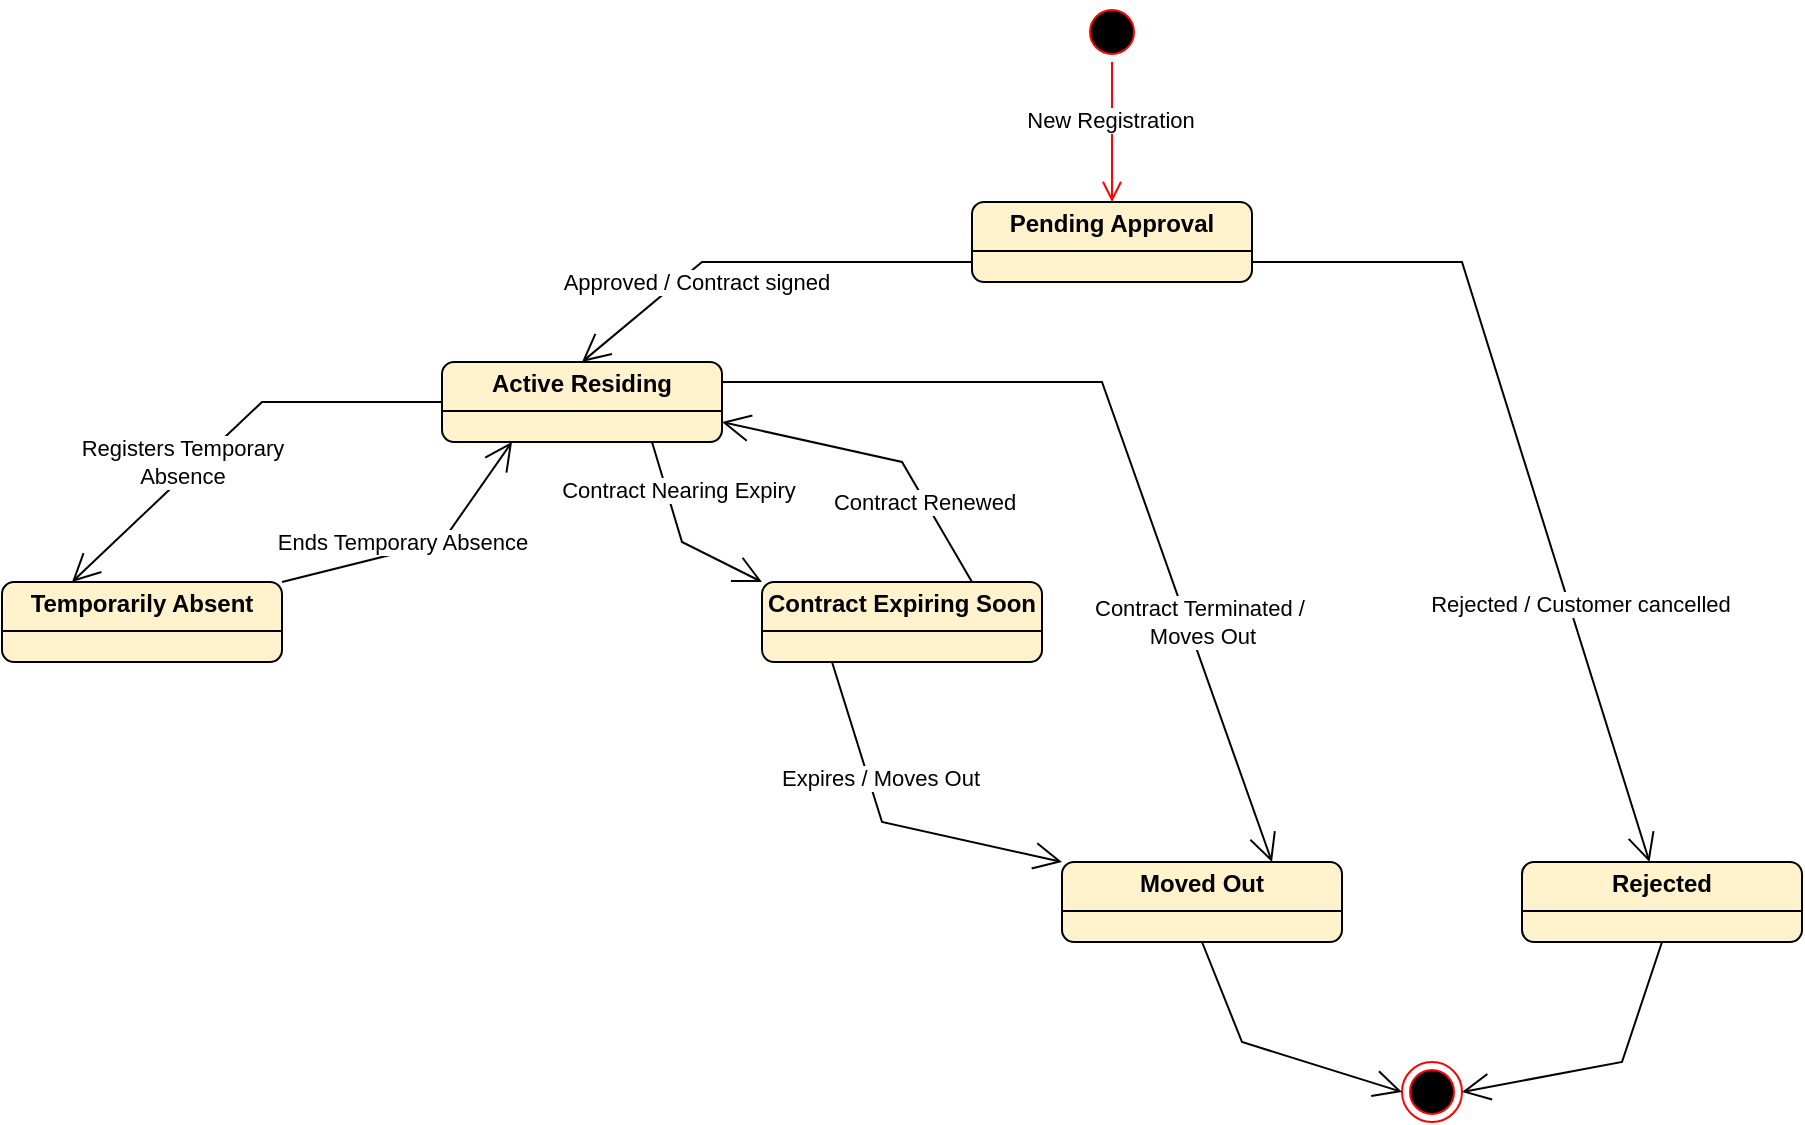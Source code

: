<mxfile version="27.1.1">
  <diagram name="Trang-1" id="gt23MECRmC9eGhrMP80W">
    <mxGraphModel dx="1869" dy="562" grid="1" gridSize="10" guides="1" tooltips="1" connect="1" arrows="1" fold="1" page="1" pageScale="1" pageWidth="827" pageHeight="1169" math="0" shadow="0">
      <root>
        <mxCell id="0" />
        <mxCell id="1" parent="0" />
        <mxCell id="2EM5L-1oZQc2lYcwiExf-1" value="" style="ellipse;html=1;shape=startState;fillColor=#000000;strokeColor=#ff0000;" vertex="1" parent="1">
          <mxGeometry x="-30" y="80" width="30" height="30" as="geometry" />
        </mxCell>
        <mxCell id="2EM5L-1oZQc2lYcwiExf-2" value="" style="edgeStyle=orthogonalEdgeStyle;html=1;verticalAlign=bottom;endArrow=open;endSize=8;strokeColor=#ff0000;rounded=0;entryX=0.5;entryY=0;entryDx=0;entryDy=0;" edge="1" source="2EM5L-1oZQc2lYcwiExf-1" parent="1" target="2EM5L-1oZQc2lYcwiExf-7">
          <mxGeometry relative="1" as="geometry">
            <mxPoint x="-15" y="190" as="targetPoint" />
          </mxGeometry>
        </mxCell>
        <mxCell id="2EM5L-1oZQc2lYcwiExf-5" value="New Registration" style="edgeLabel;html=1;align=center;verticalAlign=middle;resizable=0;points=[];" vertex="1" connectable="0" parent="2EM5L-1oZQc2lYcwiExf-2">
          <mxGeometry x="-0.187" y="-1" relative="1" as="geometry">
            <mxPoint as="offset" />
          </mxGeometry>
        </mxCell>
        <mxCell id="2EM5L-1oZQc2lYcwiExf-7" value="&lt;p style=&quot;margin:0px;margin-top:4px;text-align:center;&quot;&gt;&lt;b&gt;Pending Approval&lt;/b&gt;&lt;/p&gt;&lt;hr size=&quot;1&quot; style=&quot;border-style:solid;&quot;&gt;&lt;div style=&quot;height:2px;&quot;&gt;&lt;/div&gt;" style="verticalAlign=top;align=left;overflow=fill;html=1;whiteSpace=wrap;rounded=1;fillColor=#fff2cc;strokeColor=light-dark(#000000, #6d5100);" vertex="1" parent="1">
          <mxGeometry x="-85" y="180" width="140" height="40" as="geometry" />
        </mxCell>
        <mxCell id="2EM5L-1oZQc2lYcwiExf-9" value="&lt;p style=&quot;margin:0px;margin-top:4px;text-align:center;&quot;&gt;&lt;b&gt;Active Residing&lt;/b&gt;&lt;/p&gt;&lt;hr size=&quot;1&quot; style=&quot;border-style:solid;&quot;&gt;&lt;div style=&quot;height:2px;&quot;&gt;&lt;/div&gt;" style="verticalAlign=top;align=left;overflow=fill;html=1;whiteSpace=wrap;rounded=1;fillColor=#fff2cc;strokeColor=light-dark(#000000, #6d5100);" vertex="1" parent="1">
          <mxGeometry x="-350" y="260" width="140" height="40" as="geometry" />
        </mxCell>
        <mxCell id="2EM5L-1oZQc2lYcwiExf-10" value="&lt;p style=&quot;margin:0px;margin-top:4px;text-align:center;&quot;&gt;&lt;b&gt;Temporarily Absent&lt;/b&gt;&lt;/p&gt;&lt;hr size=&quot;1&quot; style=&quot;border-style:solid;&quot;&gt;&lt;div style=&quot;height:2px;&quot;&gt;&lt;/div&gt;" style="verticalAlign=top;align=left;overflow=fill;html=1;whiteSpace=wrap;rounded=1;fillColor=#fff2cc;strokeColor=light-dark(#000000, #6d5100);" vertex="1" parent="1">
          <mxGeometry x="-570" y="370" width="140" height="40" as="geometry" />
        </mxCell>
        <mxCell id="2EM5L-1oZQc2lYcwiExf-11" value="&lt;p style=&quot;margin:0px;margin-top:4px;text-align:center;&quot;&gt;&lt;b&gt;Contract Expiring Soon&lt;/b&gt;&lt;/p&gt;&lt;hr size=&quot;1&quot; style=&quot;border-style:solid;&quot;&gt;&lt;div style=&quot;height:2px;&quot;&gt;&lt;/div&gt;" style="verticalAlign=top;align=left;overflow=fill;html=1;whiteSpace=wrap;rounded=1;fillColor=#fff2cc;strokeColor=light-dark(#000000, #6d5100);" vertex="1" parent="1">
          <mxGeometry x="-190" y="370" width="140" height="40" as="geometry" />
        </mxCell>
        <mxCell id="2EM5L-1oZQc2lYcwiExf-12" value="&lt;p style=&quot;margin:0px;margin-top:4px;text-align:center;&quot;&gt;&lt;b&gt;Moved Out&lt;/b&gt;&lt;/p&gt;&lt;hr size=&quot;1&quot; style=&quot;border-style:solid;&quot;&gt;&lt;div style=&quot;height:2px;&quot;&gt;&lt;/div&gt;" style="verticalAlign=top;align=left;overflow=fill;html=1;whiteSpace=wrap;rounded=1;fillColor=#fff2cc;strokeColor=light-dark(#000000, #6d5100);" vertex="1" parent="1">
          <mxGeometry x="-40" y="510" width="140" height="40" as="geometry" />
        </mxCell>
        <mxCell id="2EM5L-1oZQc2lYcwiExf-13" value="&lt;p style=&quot;margin:0px;margin-top:4px;text-align:center;&quot;&gt;&lt;b&gt;Rejected&lt;/b&gt;&lt;/p&gt;&lt;hr size=&quot;1&quot; style=&quot;border-style:solid;&quot;&gt;&lt;div style=&quot;height:2px;&quot;&gt;&lt;/div&gt;" style="verticalAlign=top;align=left;overflow=fill;html=1;whiteSpace=wrap;rounded=1;fillColor=#fff2cc;strokeColor=light-dark(#000000, #6d5100);" vertex="1" parent="1">
          <mxGeometry x="190" y="510" width="140" height="40" as="geometry" />
        </mxCell>
        <mxCell id="2EM5L-1oZQc2lYcwiExf-14" value="" style="endArrow=open;endFill=1;endSize=12;html=1;rounded=0;exitX=0;exitY=0.75;exitDx=0;exitDy=0;entryX=0.5;entryY=0;entryDx=0;entryDy=0;" edge="1" parent="1" source="2EM5L-1oZQc2lYcwiExf-7" target="2EM5L-1oZQc2lYcwiExf-9">
          <mxGeometry width="160" relative="1" as="geometry">
            <mxPoint x="-70" y="300" as="sourcePoint" />
            <mxPoint x="90" y="300" as="targetPoint" />
            <Array as="points">
              <mxPoint x="-220" y="210" />
            </Array>
          </mxGeometry>
        </mxCell>
        <mxCell id="2EM5L-1oZQc2lYcwiExf-15" value="Approved / Contract signed" style="edgeLabel;html=1;align=center;verticalAlign=middle;resizable=0;points=[];" vertex="1" connectable="0" parent="2EM5L-1oZQc2lYcwiExf-14">
          <mxGeometry x="-0.028" y="3" relative="1" as="geometry">
            <mxPoint x="-35" y="7" as="offset" />
          </mxGeometry>
        </mxCell>
        <mxCell id="2EM5L-1oZQc2lYcwiExf-16" value="" style="endArrow=open;endFill=1;endSize=12;html=1;rounded=0;exitX=1;exitY=0.75;exitDx=0;exitDy=0;" edge="1" parent="1" source="2EM5L-1oZQc2lYcwiExf-7" target="2EM5L-1oZQc2lYcwiExf-13">
          <mxGeometry width="160" relative="1" as="geometry">
            <mxPoint x="315" y="250" as="sourcePoint" />
            <mxPoint x="120" y="300" as="targetPoint" />
            <Array as="points">
              <mxPoint x="160" y="210" />
            </Array>
          </mxGeometry>
        </mxCell>
        <mxCell id="2EM5L-1oZQc2lYcwiExf-17" value="Rejected / Customer cancelled" style="edgeLabel;html=1;align=center;verticalAlign=middle;resizable=0;points=[];" vertex="1" connectable="0" parent="2EM5L-1oZQc2lYcwiExf-16">
          <mxGeometry x="-0.028" y="3" relative="1" as="geometry">
            <mxPoint x="26" y="77" as="offset" />
          </mxGeometry>
        </mxCell>
        <mxCell id="2EM5L-1oZQc2lYcwiExf-18" value="" style="endArrow=open;endFill=1;endSize=12;html=1;rounded=0;exitX=0.75;exitY=1;exitDx=0;exitDy=0;entryX=0;entryY=0;entryDx=0;entryDy=0;" edge="1" parent="1" source="2EM5L-1oZQc2lYcwiExf-9" target="2EM5L-1oZQc2lYcwiExf-11">
          <mxGeometry width="160" relative="1" as="geometry">
            <mxPoint x="-135" y="350" as="sourcePoint" />
            <mxPoint x="-330" y="400" as="targetPoint" />
            <Array as="points">
              <mxPoint x="-230" y="350" />
            </Array>
          </mxGeometry>
        </mxCell>
        <mxCell id="2EM5L-1oZQc2lYcwiExf-19" value="Contract Nearing Expiry" style="edgeLabel;html=1;align=center;verticalAlign=middle;resizable=0;points=[];" vertex="1" connectable="0" parent="2EM5L-1oZQc2lYcwiExf-18">
          <mxGeometry x="-0.028" y="3" relative="1" as="geometry">
            <mxPoint x="-4" y="-20" as="offset" />
          </mxGeometry>
        </mxCell>
        <mxCell id="2EM5L-1oZQc2lYcwiExf-20" value="" style="endArrow=open;endFill=1;endSize=12;html=1;rounded=0;exitX=1;exitY=0.25;exitDx=0;exitDy=0;entryX=0.75;entryY=0;entryDx=0;entryDy=0;" edge="1" parent="1" source="2EM5L-1oZQc2lYcwiExf-9" target="2EM5L-1oZQc2lYcwiExf-12">
          <mxGeometry width="160" relative="1" as="geometry">
            <mxPoint x="-120" y="290" as="sourcePoint" />
            <mxPoint x="109" y="590" as="targetPoint" />
            <Array as="points">
              <mxPoint x="-20" y="270" />
            </Array>
          </mxGeometry>
        </mxCell>
        <mxCell id="2EM5L-1oZQc2lYcwiExf-21" value="Contract Terminated /&amp;nbsp;&lt;div&gt;Moves Out&lt;/div&gt;" style="edgeLabel;html=1;align=center;verticalAlign=middle;resizable=0;points=[];" vertex="1" connectable="0" parent="2EM5L-1oZQc2lYcwiExf-20">
          <mxGeometry x="-0.028" y="3" relative="1" as="geometry">
            <mxPoint x="38" y="96" as="offset" />
          </mxGeometry>
        </mxCell>
        <mxCell id="2EM5L-1oZQc2lYcwiExf-22" value="" style="endArrow=open;endFill=1;endSize=12;html=1;rounded=0;exitX=0.75;exitY=0;exitDx=0;exitDy=0;entryX=1;entryY=0.75;entryDx=0;entryDy=0;" edge="1" parent="1" source="2EM5L-1oZQc2lYcwiExf-11" target="2EM5L-1oZQc2lYcwiExf-9">
          <mxGeometry width="160" relative="1" as="geometry">
            <mxPoint x="-130" y="240" as="sourcePoint" />
            <mxPoint x="-40" y="310" as="targetPoint" />
            <Array as="points">
              <mxPoint x="-120" y="310" />
            </Array>
          </mxGeometry>
        </mxCell>
        <mxCell id="2EM5L-1oZQc2lYcwiExf-23" value="Contract Renewed" style="edgeLabel;html=1;align=center;verticalAlign=middle;resizable=0;points=[];" vertex="1" connectable="0" parent="2EM5L-1oZQc2lYcwiExf-22">
          <mxGeometry x="-0.028" y="3" relative="1" as="geometry">
            <mxPoint x="20" y="19" as="offset" />
          </mxGeometry>
        </mxCell>
        <mxCell id="2EM5L-1oZQc2lYcwiExf-24" value="" style="endArrow=open;endFill=1;endSize=12;html=1;rounded=0;exitX=0.25;exitY=1;exitDx=0;exitDy=0;entryX=0;entryY=0;entryDx=0;entryDy=0;" edge="1" parent="1" source="2EM5L-1oZQc2lYcwiExf-11" target="2EM5L-1oZQc2lYcwiExf-12">
          <mxGeometry width="160" relative="1" as="geometry">
            <mxPoint x="-140" y="410" as="sourcePoint" />
            <mxPoint x="-60" y="490" as="targetPoint" />
            <Array as="points">
              <mxPoint x="-130" y="490" />
            </Array>
          </mxGeometry>
        </mxCell>
        <mxCell id="2EM5L-1oZQc2lYcwiExf-25" value="Expires / Moves Out" style="edgeLabel;html=1;align=center;verticalAlign=middle;resizable=0;points=[];" vertex="1" connectable="0" parent="2EM5L-1oZQc2lYcwiExf-24">
          <mxGeometry x="-0.028" y="3" relative="1" as="geometry">
            <mxPoint x="-4" y="-20" as="offset" />
          </mxGeometry>
        </mxCell>
        <mxCell id="2EM5L-1oZQc2lYcwiExf-26" value="" style="ellipse;html=1;shape=endState;fillColor=#000000;strokeColor=#ff0000;" vertex="1" parent="1">
          <mxGeometry x="130" y="610" width="30" height="30" as="geometry" />
        </mxCell>
        <mxCell id="2EM5L-1oZQc2lYcwiExf-27" value="" style="endArrow=open;endFill=1;endSize=12;html=1;rounded=0;exitX=0.5;exitY=1;exitDx=0;exitDy=0;entryX=0;entryY=0.5;entryDx=0;entryDy=0;" edge="1" parent="1" source="2EM5L-1oZQc2lYcwiExf-12" target="2EM5L-1oZQc2lYcwiExf-26">
          <mxGeometry width="160" relative="1" as="geometry">
            <mxPoint x="30" y="560" as="sourcePoint" />
            <mxPoint x="145" y="660" as="targetPoint" />
            <Array as="points">
              <mxPoint x="50" y="600" />
            </Array>
          </mxGeometry>
        </mxCell>
        <mxCell id="2EM5L-1oZQc2lYcwiExf-29" value="" style="endArrow=open;endFill=1;endSize=12;html=1;rounded=0;exitX=0.5;exitY=1;exitDx=0;exitDy=0;entryX=1;entryY=0.5;entryDx=0;entryDy=0;" edge="1" parent="1" source="2EM5L-1oZQc2lYcwiExf-13" target="2EM5L-1oZQc2lYcwiExf-26">
          <mxGeometry width="160" relative="1" as="geometry">
            <mxPoint x="250" y="565" as="sourcePoint" />
            <mxPoint x="350" y="640" as="targetPoint" />
            <Array as="points">
              <mxPoint x="240" y="610" />
            </Array>
          </mxGeometry>
        </mxCell>
        <mxCell id="2EM5L-1oZQc2lYcwiExf-30" value="" style="endArrow=open;endFill=1;endSize=12;html=1;rounded=0;exitX=0;exitY=0.5;exitDx=0;exitDy=0;entryX=0.25;entryY=0;entryDx=0;entryDy=0;" edge="1" parent="1" source="2EM5L-1oZQc2lYcwiExf-9" target="2EM5L-1oZQc2lYcwiExf-10">
          <mxGeometry width="160" relative="1" as="geometry">
            <mxPoint x="-520" y="230" as="sourcePoint" />
            <mxPoint x="-430" y="300" as="targetPoint" />
            <Array as="points">
              <mxPoint x="-440" y="280" />
            </Array>
          </mxGeometry>
        </mxCell>
        <mxCell id="2EM5L-1oZQc2lYcwiExf-31" value="Registers Temporary&lt;div&gt;Absence&lt;/div&gt;" style="edgeLabel;html=1;align=center;verticalAlign=middle;resizable=0;points=[];" vertex="1" connectable="0" parent="2EM5L-1oZQc2lYcwiExf-30">
          <mxGeometry x="-0.028" y="3" relative="1" as="geometry">
            <mxPoint x="-30" y="16" as="offset" />
          </mxGeometry>
        </mxCell>
        <mxCell id="2EM5L-1oZQc2lYcwiExf-32" value="" style="endArrow=open;endFill=1;endSize=12;html=1;rounded=0;exitX=1;exitY=0;exitDx=0;exitDy=0;entryX=0.25;entryY=1;entryDx=0;entryDy=0;" edge="1" parent="1" source="2EM5L-1oZQc2lYcwiExf-10" target="2EM5L-1oZQc2lYcwiExf-9">
          <mxGeometry width="160" relative="1" as="geometry">
            <mxPoint x="-275" y="390" as="sourcePoint" />
            <mxPoint x="-400" y="310" as="targetPoint" />
            <Array as="points">
              <mxPoint x="-350" y="350" />
            </Array>
          </mxGeometry>
        </mxCell>
        <mxCell id="2EM5L-1oZQc2lYcwiExf-33" value="Ends Temporary Absence" style="edgeLabel;html=1;align=center;verticalAlign=middle;resizable=0;points=[];" vertex="1" connectable="0" parent="2EM5L-1oZQc2lYcwiExf-32">
          <mxGeometry x="-0.028" y="3" relative="1" as="geometry">
            <mxPoint x="-7" as="offset" />
          </mxGeometry>
        </mxCell>
      </root>
    </mxGraphModel>
  </diagram>
</mxfile>